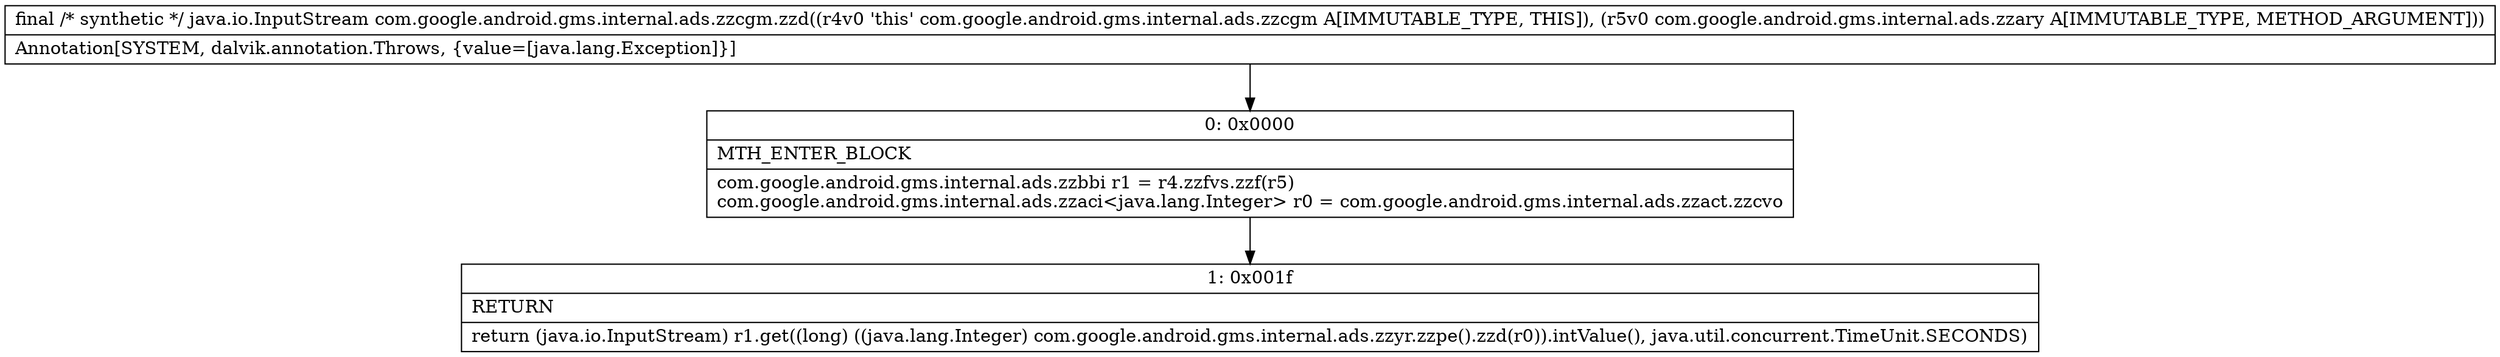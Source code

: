 digraph "CFG forcom.google.android.gms.internal.ads.zzcgm.zzd(Lcom\/google\/android\/gms\/internal\/ads\/zzary;)Ljava\/io\/InputStream;" {
Node_0 [shape=record,label="{0\:\ 0x0000|MTH_ENTER_BLOCK\l|com.google.android.gms.internal.ads.zzbbi r1 = r4.zzfvs.zzf(r5)\lcom.google.android.gms.internal.ads.zzaci\<java.lang.Integer\> r0 = com.google.android.gms.internal.ads.zzact.zzcvo\l}"];
Node_1 [shape=record,label="{1\:\ 0x001f|RETURN\l|return (java.io.InputStream) r1.get((long) ((java.lang.Integer) com.google.android.gms.internal.ads.zzyr.zzpe().zzd(r0)).intValue(), java.util.concurrent.TimeUnit.SECONDS)\l}"];
MethodNode[shape=record,label="{final \/* synthetic *\/ java.io.InputStream com.google.android.gms.internal.ads.zzcgm.zzd((r4v0 'this' com.google.android.gms.internal.ads.zzcgm A[IMMUTABLE_TYPE, THIS]), (r5v0 com.google.android.gms.internal.ads.zzary A[IMMUTABLE_TYPE, METHOD_ARGUMENT]))  | Annotation[SYSTEM, dalvik.annotation.Throws, \{value=[java.lang.Exception]\}]\l}"];
MethodNode -> Node_0;
Node_0 -> Node_1;
}

